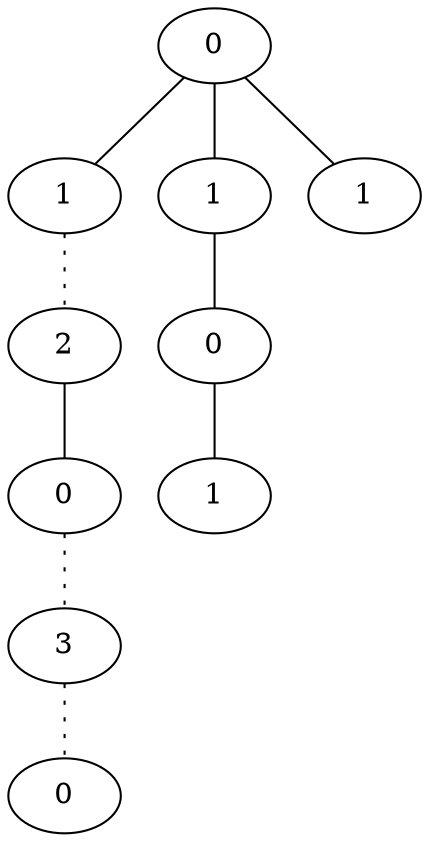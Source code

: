 graph {
a0[label=0];
a1[label=1];
a2[label=2];
a3[label=0];
a4[label=3];
a5[label=0];
a6[label=1];
a7[label=0];
a8[label=1];
a9[label=1];
a0 -- a1;
a0 -- a6;
a0 -- a9;
a1 -- a2 [style=dotted];
a2 -- a3;
a3 -- a4 [style=dotted];
a4 -- a5 [style=dotted];
a6 -- a7;
a7 -- a8;
}
